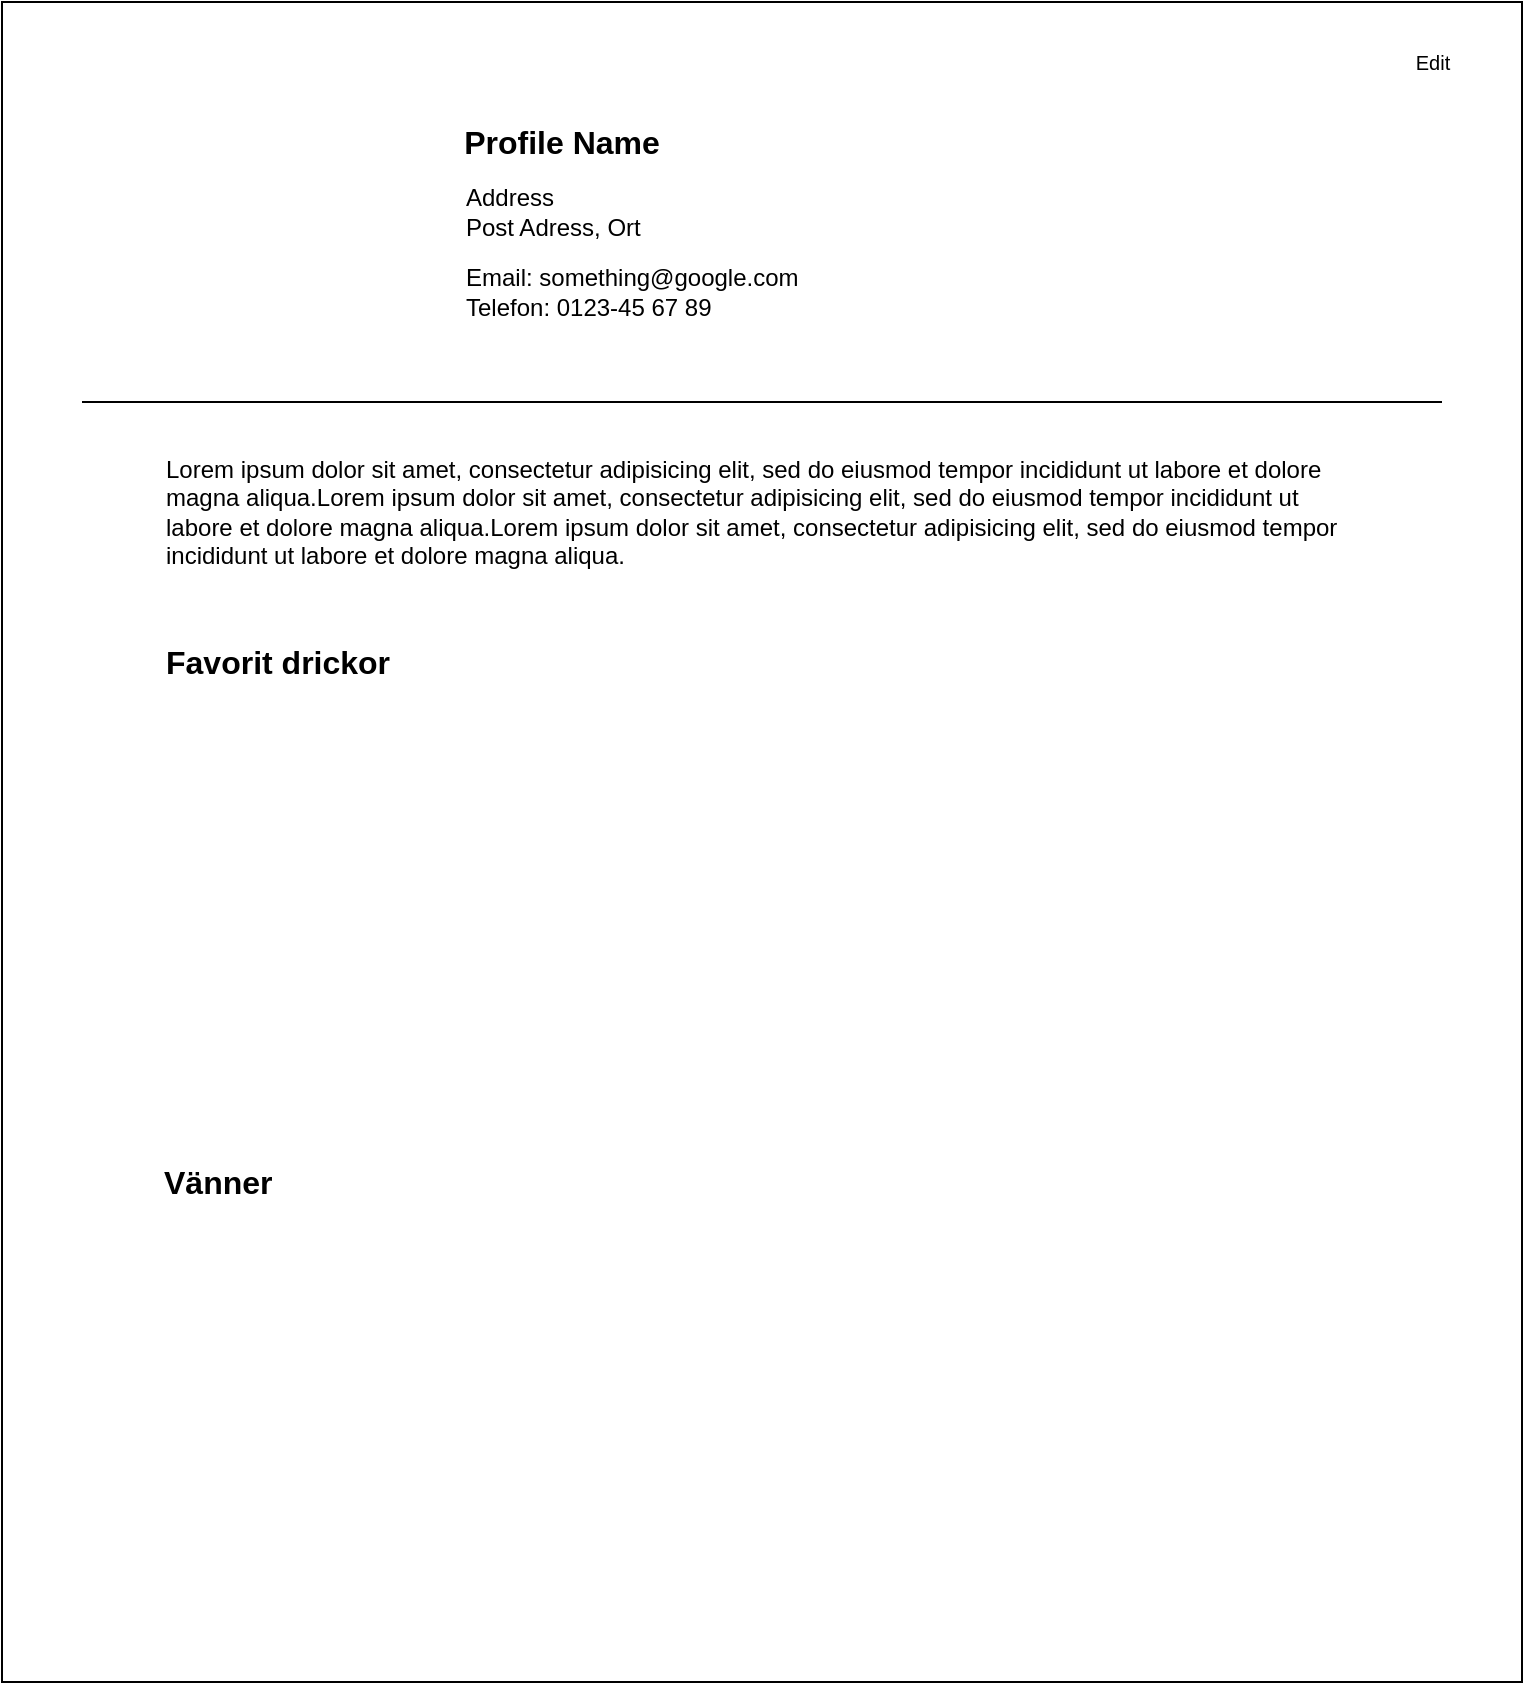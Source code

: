 <mxfile version="14.6.9" type="device"><diagram id="8GfRIpQoc8I677Zcqiwi" name="Page-1"><mxGraphModel dx="951" dy="515" grid="1" gridSize="10" guides="1" tooltips="1" connect="1" arrows="1" fold="1" page="1" pageScale="1" pageWidth="827" pageHeight="1169" math="0" shadow="0"><root><mxCell id="0"/><mxCell id="1" parent="0"/><mxCell id="GlVMnM2jeYGS8cCzvLsY-3" value="" style="rounded=0;whiteSpace=wrap;html=1;" vertex="1" parent="1"><mxGeometry x="40" y="40" width="760" height="840" as="geometry"/></mxCell><mxCell id="GlVMnM2jeYGS8cCzvLsY-7" value="&lt;font style=&quot;font-size: 10px&quot;&gt;Edit&lt;/font&gt;" style="text;html=1;align=center;verticalAlign=middle;resizable=0;points=[];autosize=1;strokeColor=none;" vertex="1" parent="1"><mxGeometry x="740" y="60" width="30" height="20" as="geometry"/></mxCell><mxCell id="GlVMnM2jeYGS8cCzvLsY-10" value="" style="endArrow=none;html=1;" edge="1" parent="1"><mxGeometry width="50" height="50" relative="1" as="geometry"><mxPoint x="80" y="240" as="sourcePoint"/><mxPoint x="760" y="240" as="targetPoint"/></mxGeometry></mxCell><mxCell id="GlVMnM2jeYGS8cCzvLsY-11" value="" style="group" vertex="1" connectable="0" parent="1"><mxGeometry x="120" y="80" width="320" height="128" as="geometry"/></mxCell><mxCell id="GlVMnM2jeYGS8cCzvLsY-1" value="" style="shape=image;html=1;verticalAlign=top;verticalLabelPosition=bottom;labelBackgroundColor=#ffffff;imageAspect=0;aspect=fixed;image=https://cdn0.iconfinder.com/data/icons/user-pictures/100/unknown2-128.png" vertex="1" parent="GlVMnM2jeYGS8cCzvLsY-11"><mxGeometry width="128" height="128" as="geometry"/></mxCell><mxCell id="GlVMnM2jeYGS8cCzvLsY-4" value="&lt;font style=&quot;font-size: 16px&quot;&gt;&lt;b&gt;Profile Name&lt;/b&gt;&lt;/font&gt;" style="text;html=1;strokeColor=none;fillColor=none;align=center;verticalAlign=middle;whiteSpace=wrap;rounded=0;" vertex="1" parent="GlVMnM2jeYGS8cCzvLsY-11"><mxGeometry x="150" y="20" width="100" height="20" as="geometry"/></mxCell><mxCell id="GlVMnM2jeYGS8cCzvLsY-5" value="Address&lt;br&gt;Post Adress, Ort" style="text;html=1;strokeColor=none;fillColor=none;align=left;verticalAlign=middle;whiteSpace=wrap;rounded=0;" vertex="1" parent="GlVMnM2jeYGS8cCzvLsY-11"><mxGeometry x="150" y="50" width="110" height="30" as="geometry"/></mxCell><mxCell id="GlVMnM2jeYGS8cCzvLsY-6" value="Email: something@google.com&lt;br&gt;Telefon: 0123-45 67 89" style="text;html=1;strokeColor=none;fillColor=none;align=left;verticalAlign=middle;whiteSpace=wrap;rounded=0;" vertex="1" parent="GlVMnM2jeYGS8cCzvLsY-11"><mxGeometry x="150" y="90" width="170" height="30" as="geometry"/></mxCell><mxCell id="GlVMnM2jeYGS8cCzvLsY-12" value="&lt;span style=&quot;&quot;&gt;Lorem ipsum dolor sit amet, consectetur adipisicing elit, sed do eiusmod tempor incididunt ut labore et dolore magna aliqua.&lt;/span&gt;&lt;span style=&quot;&quot;&gt;Lorem ipsum dolor sit amet, consectetur adipisicing elit, sed do eiusmod tempor incididunt ut labore et dolore magna aliqua.&lt;/span&gt;&lt;span&gt;Lorem ipsum dolor sit amet, consectetur adipisicing elit, sed do eiusmod tempor incididunt ut labore et dolore magna aliqua.&lt;/span&gt;" style="text;html=1;strokeColor=none;fillColor=none;align=left;verticalAlign=middle;whiteSpace=wrap;rounded=0;" vertex="1" parent="1"><mxGeometry x="120" y="260" width="600" height="70" as="geometry"/></mxCell><mxCell id="GlVMnM2jeYGS8cCzvLsY-21" value="" style="group" vertex="1" connectable="0" parent="1"><mxGeometry x="120" y="360" width="590" height="210" as="geometry"/></mxCell><mxCell id="GlVMnM2jeYGS8cCzvLsY-14" value="&lt;font style=&quot;font-size: 16px&quot;&gt;&lt;b&gt;Favorit drickor&lt;/b&gt;&lt;/font&gt;" style="text;html=1;strokeColor=none;fillColor=none;align=left;verticalAlign=middle;whiteSpace=wrap;rounded=0;" vertex="1" parent="GlVMnM2jeYGS8cCzvLsY-21"><mxGeometry width="120" height="20" as="geometry"/></mxCell><mxCell id="GlVMnM2jeYGS8cCzvLsY-15" value="" style="shape=image;html=1;verticalAlign=top;verticalLabelPosition=bottom;labelBackgroundColor=#ffffff;imageAspect=0;aspect=fixed;image=https://cdn4.iconfinder.com/data/icons/general-office/91/General_Office_59-128.png;align=left;" vertex="1" parent="GlVMnM2jeYGS8cCzvLsY-21"><mxGeometry y="30" width="180" height="180" as="geometry"/></mxCell><mxCell id="GlVMnM2jeYGS8cCzvLsY-19" value="" style="shape=image;html=1;verticalAlign=top;verticalLabelPosition=bottom;labelBackgroundColor=#ffffff;imageAspect=0;aspect=fixed;image=https://cdn4.iconfinder.com/data/icons/general-office/91/General_Office_59-128.png;align=left;" vertex="1" parent="GlVMnM2jeYGS8cCzvLsY-21"><mxGeometry x="204" y="30" width="180" height="180" as="geometry"/></mxCell><mxCell id="GlVMnM2jeYGS8cCzvLsY-20" value="" style="shape=image;html=1;verticalAlign=top;verticalLabelPosition=bottom;labelBackgroundColor=#ffffff;imageAspect=0;aspect=fixed;image=https://cdn4.iconfinder.com/data/icons/general-office/91/General_Office_59-128.png;align=left;" vertex="1" parent="GlVMnM2jeYGS8cCzvLsY-21"><mxGeometry x="410" y="30" width="180" height="180" as="geometry"/></mxCell><mxCell id="GlVMnM2jeYGS8cCzvLsY-22" value="" style="group" vertex="1" connectable="0" parent="1"><mxGeometry x="119" y="620" width="590" height="210" as="geometry"/></mxCell><mxCell id="GlVMnM2jeYGS8cCzvLsY-23" value="&lt;font style=&quot;font-size: 16px&quot;&gt;&lt;b&gt;Vänner&lt;/b&gt;&lt;/font&gt;" style="text;html=1;strokeColor=none;fillColor=none;align=left;verticalAlign=middle;whiteSpace=wrap;rounded=0;" vertex="1" parent="GlVMnM2jeYGS8cCzvLsY-22"><mxGeometry width="120" height="20" as="geometry"/></mxCell><mxCell id="GlVMnM2jeYGS8cCzvLsY-24" value="" style="shape=image;html=1;verticalAlign=top;verticalLabelPosition=bottom;labelBackgroundColor=#ffffff;imageAspect=0;aspect=fixed;image=https://cdn4.iconfinder.com/data/icons/general-office/91/General_Office_59-128.png;align=left;" vertex="1" parent="GlVMnM2jeYGS8cCzvLsY-22"><mxGeometry y="30" width="180" height="180" as="geometry"/></mxCell><mxCell id="GlVMnM2jeYGS8cCzvLsY-25" value="" style="shape=image;html=1;verticalAlign=top;verticalLabelPosition=bottom;labelBackgroundColor=#ffffff;imageAspect=0;aspect=fixed;image=https://cdn4.iconfinder.com/data/icons/general-office/91/General_Office_59-128.png;align=left;" vertex="1" parent="GlVMnM2jeYGS8cCzvLsY-22"><mxGeometry x="204" y="30" width="180" height="180" as="geometry"/></mxCell><mxCell id="GlVMnM2jeYGS8cCzvLsY-26" value="" style="shape=image;html=1;verticalAlign=top;verticalLabelPosition=bottom;labelBackgroundColor=#ffffff;imageAspect=0;aspect=fixed;image=https://cdn4.iconfinder.com/data/icons/general-office/91/General_Office_59-128.png;align=left;" vertex="1" parent="GlVMnM2jeYGS8cCzvLsY-22"><mxGeometry x="410" y="30" width="180" height="180" as="geometry"/></mxCell></root></mxGraphModel></diagram></mxfile>